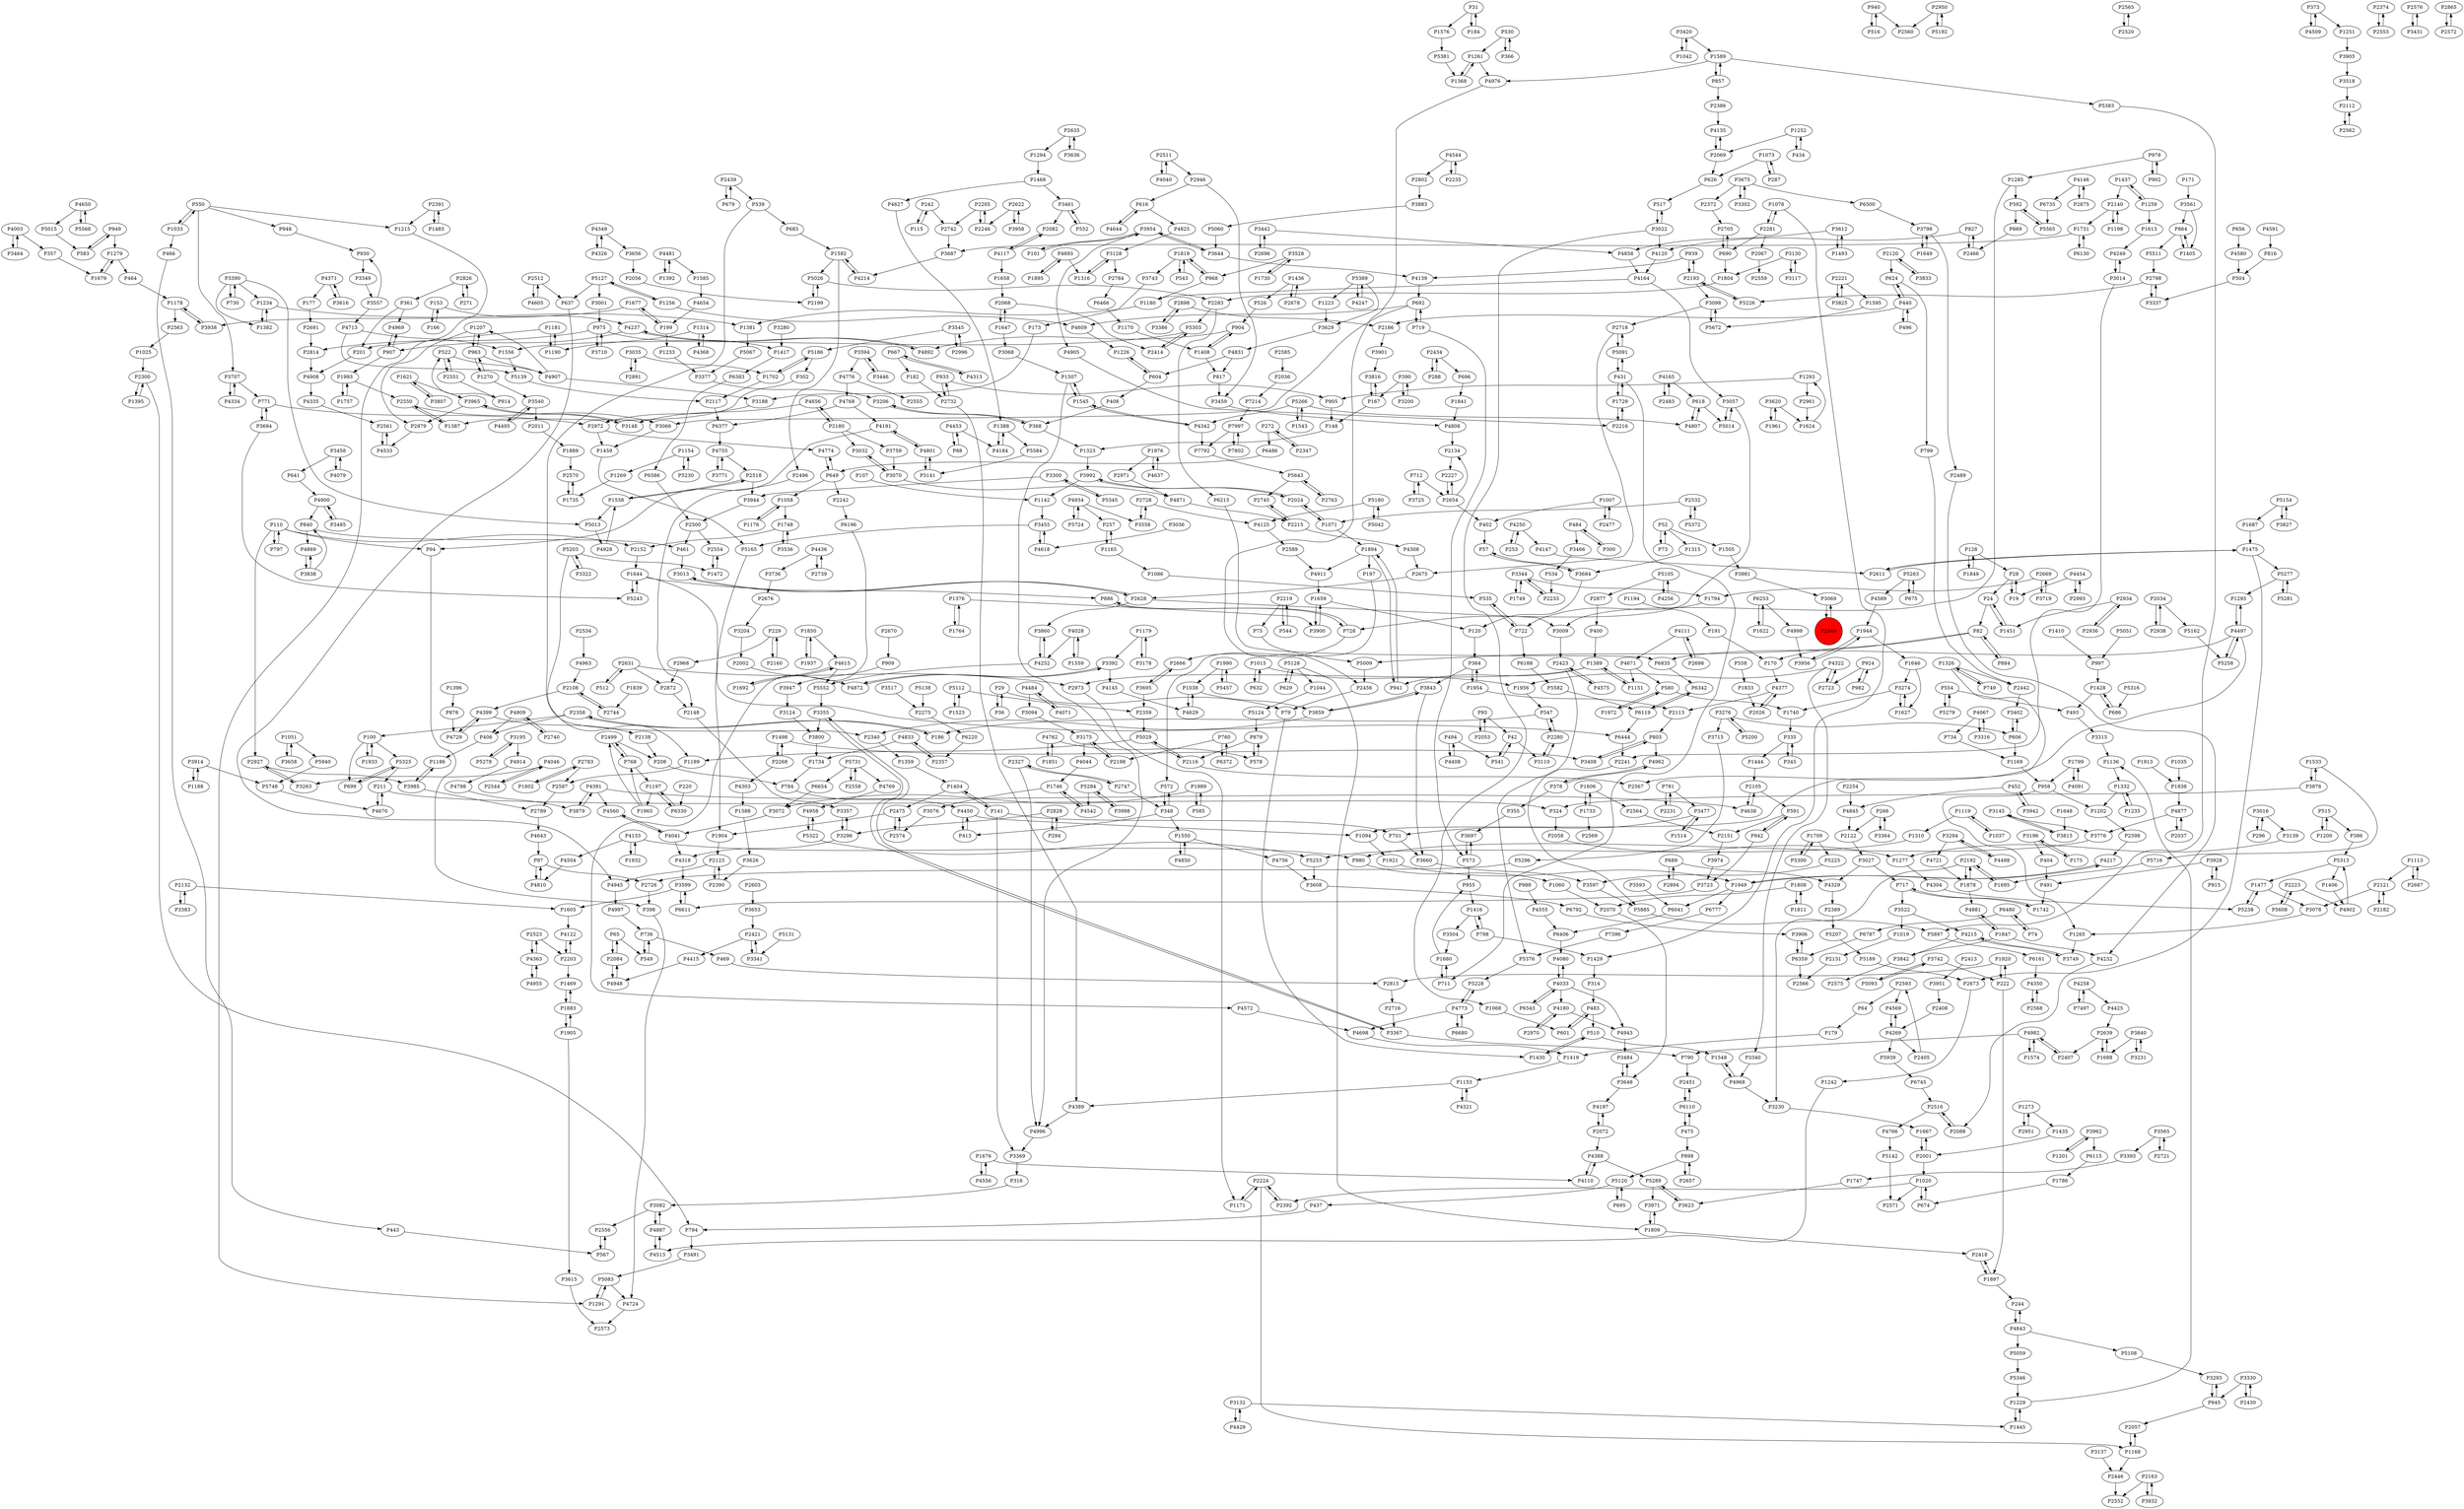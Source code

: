 digraph {
	P1428 -> P493
	P88 -> P4453
	P1498 -> P3408
	P2442 -> P3402
	P968 -> P1180
	P4389 -> P4996
	P2072 -> P4197
	P2358 -> P100
	P1687 -> P1475
	P4962 -> P378
	P1709 -> P5300
	P1007 -> P2477
	P2358 -> P406
	P3196 -> P404
	P3992 -> P2024
	P2961 -> P1624
	P2180 -> P4656
	P504 -> P3337
	P5568 -> P4650
	P1223 -> P3629
	P1007 -> P402
	P5083 -> P4724
	P1376 -> P1764
	P2523 -> P2203
	P4033 -> P4180
	P4197 -> P2072
	P2002 -> P4872
	P3082 -> P4887
	P1252 -> P434
	P768 -> P1197
	P1436 -> P526
	P4877 -> P2037
	P2587 -> P2789
	P2001 -> P1667
	P3974 -> P3723
	P2728 -> P4125
	P1019 -> P2131
	P4871 -> P2215
	P3141 -> P4801
	P4544 -> P2802
	P2058 -> P1277
	P3302 -> P3675
	P2057 -> P1168
	P534 -> P2233
	P1894 -> P197
	P6115 -> P1786
	P335 -> P1444
	P4249 -> P3014
	P5897 -> P6161
	P1993 -> P1757
	P2669 -> P1794
	P3464 -> P4003
	P1731 -> P6130
	P2280 -> P3110
	P2993 -> P4454
	P1404 -> P141
	P940 -> P2560
	P4117 -> P1658
	P1897 -> P2418
	P898 -> P2657
	P1477 -> P3078
	P827 -> P2466
	P2423 -> P5376
	P3504 -> P1680
	P2281 -> P2067
	P1416 -> P3504
	P97 -> P4810
	P4755 -> P3771
	P1498 -> P2268
	P728 -> P2666
	P618 -> P4807
	P1878 -> P2192
	P3274 -> P1627
	P4349 -> P4326
	P2744 -> P2108
	P398 -> P4724
	P5192 -> P2950
	P1153 -> P4389
	P3078 -> P1265
	P4650 -> P5568
	P3540 -> P2011
	P1273 -> P1435
	P4997 -> P736
	P2631 -> P2973
	P3843 -> P3859
	P6215 -> P6835
	P4637 -> P1976
	P4237 -> P907
	P3942 -> P452
	P554 -> P5279
	P1622 -> P6253
	P1734 -> P784
	P2698 -> P4111
	P1256 -> P4609
	P5716 -> P1695
	P526 -> P904
	P4798 -> P3879
	P794 -> P3491
	P3014 -> P4249
	P390 -> P167
	P2934 -> P1451
	P857 -> P2386
	P592 -> P669
	P2224 -> P1171
	P1058 -> P1748
	P2565 -> P2520
	P2946 -> P3459
	P2268 -> P1498
	P2340 -> P1359
	P2280 -> P547
	P3442 -> P4858
	P1259 -> P1437
	P2231 -> P781
	P294 -> P2828
	P3742 -> P5093
	P949 -> P583
	P4147 -> P2611
	P949 -> P1279
	P583 -> P949
	P1316 -> P3128
	P3455 -> P5165
	P4363 -> P2523
	P604 -> P1226
	P2520 -> P2565
	P3390 -> P5013
	P722 -> P6188
	P1659 -> P3900
	P1748 -> P2152
	P3938 -> P1178
	P4773 -> P5228
	P573 -> P3697
	P541 -> P42
	P3022 -> P1068
	P2551 -> P522
	P1234 -> P1382
	P302 -> P1387
	P930 -> P3349
	P1265 -> P3749
	P1475 -> P2611
	P3124 -> P3800
	P2123 -> P2390
	P469 -> P2815
	P5189 -> P2673
	P3393 -> P1747
	P431 -> P5091
	P6611 -> P3599
	P1382 -> P1234
	P2408 -> P4269
	P5059 -> P5346
	P924 -> P982
	P5552 -> P3355
	P2639 -> P1688
	P484 -> P300
	P1405 -> P864
	P522 -> P4907
	P771 -> P2972
	P580 -> P1972
	P4887 -> P3082
	P1406 -> P4902
	P288 -> P2434
	P712 -> P3725
	P390 -> P3200
	P1576 -> P5381
	P7214 -> P7997
	P4388 -> P4110
	P1168 -> P2057
	P1252 -> P2069
	P4755 -> P2518
	P2783 -> P2587
	P2203 -> P1469
	P1310 -> P5253
	P2113 -> P803
	P669 -> P2466
	P6835 -> P6342
	P5105 -> P4256
	P5015 -> P583
	P2611 -> P1475
	P4335 -> P2561
	P1178 -> P2563
	P82 -> P170
	P624 -> P440
	P2500 -> P2554
	P924 -> P2723
	P2747 -> P348
	P958 -> P1202
	P4572 -> P4698
	P5154 -> P3827
	P2105 -> P591
	P4809 -> P406
	P550 -> P1215
	P366 -> P530
	P1533 -> P5716
	P2875 -> P4146
	P1523 -> P5112
	P153 -> P166
	P1154 -> P1269
	P2451 -> P6110
	P3710 -> P975
	P1261 -> P1368
	P4945 -> P4997
	P1895 -> P4693
	P1905 -> P3615
	P177 -> P2691
	P3035 -> P2891
	P1602 -> P2783
	P3098 -> P2718
	P695 -> P5120
	P3648 -> P4197
	P4892 -> P4237
	P335 -> P345
	P7997 -> P7792
	P266 -> P3364
	P1073 -> P287
	P3833 -> P2120
	P1667 -> P2001
	P3594 -> P4776
	P616 -> P4825
	P79 -> P1430
	P5731 -> P2558
	P2215 -> P4308
	P1550 -> P4850
	P5263 -> P4589
	P840 -> P4869
	P1154 -> P5230
	P6188 -> P5582
	P1468 -> P4627
	P4774 -> P649
	P3771 -> P4755
	P2121 -> P3078
	P1020 -> P2571
	P2034 -> P2938
	P2718 -> P2675
	P2216 -> P1729
	P197 -> P572
	P1990 -> P1038
	P573 -> P955
	P1388 -> P4184
	P690 -> P1804
	P2972 -> P1459
	P4122 -> P2203
	P4146 -> P2875
	P1649 -> P3798
	P1949 -> P6041
	P7997 -> P7802
	P4982 -> P2407
	P2551 -> P914
	P6383 -> P6586
	P3965 -> P3148
	P4391 -> P3879
	P3022 -> P517
	P2523 -> P4363
	P1949 -> P6777
	P2439 -> P679
	P1170 -> P1408
	P2927 -> P3985
	P3653 -> P2421
	P3137 -> P2446
	P1709 -> P5225
	P4877 -> P3776
	P3725 -> P712
	P1595 -> P5672
	P2108 -> P4399
	P2558 -> P5731
	P6330 -> P1197
	P1176 -> P1058
	P28 -> P19
	P402 -> P57
	P3420 -> P1589
	P1545 -> P4342
	P1226 -> P604
	P314 -> P483
	P683 -> P1592
	P1408 -> P904
	P1368 -> P1261
	P1416 -> P798
	P4091 -> P1799
	P6480 -> P74
	P790 -> P2451
	P5313 -> P1406
	P3485 -> P4900
	P768 -> P2499
	P1883 -> P1905
	P4165 -> P2483
	P3027 -> P717
	P3082 -> P2556
	P494 -> P4408
	P7396 -> P5376
	P5266 -> P4807
	P3743 -> P173
	P2205 -> P2742
	P5289 -> P3971
	P3838 -> P4869
	P4326 -> P4349
	P5200 -> P3276
	P5582 -> P6119
	P878 -> P4729
	P692 -> P719
	P686 -> P1428
	P1624 -> P1293
	P948 -> P930
	P591 -> P942
	P4003 -> P357
	P167 -> P3816
	P3322 -> P5203
	P3827 -> P5154
	P2241 -> P5885
	P1538 -> P5013
	P1169 -> P958
	P4322 -> P1956
	P220 -> P6330
	P5565 -> P592
	P1878 -> P4881
	P1408 -> P817
	P5165 -> P1904
	P3139 -> P1277
	P1285 -> P3009
	P2550 -> P3066
	P2716 -> P3367
	P3330 -> P945
	P1592 -> P5026
	P491 -> P1742
	P24 -> P1451
	P1799 -> P4091
	P5093 -> P3742
	P3561 -> P864
	P2414 -> P5303
	P4721 -> P1878
	P110 -> P797
	P1976 -> P4637
	P1648 -> P3815
	P3057 -> P728
	P1808 -> P2070
	P1215 -> P1291
	P3900 -> P1659
	P6480 -> P6787
	P2439 -> P539
	P547 -> P186
	P73 -> P52
	P5091 -> P431
	P3392 -> P4145
	P3128 -> P2784
	P408 -> P368
	P2391 -> P1215
	P940 -> P516
	P2407 -> P4982
	P550 -> P3707
	P3196 -> P175
	P272 -> P2347
	P3623 -> P5289
	P3280 -> P1417
	P1179 -> P3178
	P1273 -> P2951
	P1606 -> P1733
	P31 -> P184
	P3009 -> P2423
	P3296 -> P3357
	P2037 -> P4877
	P182 -> P2732
	P2180 -> P3759
	P3446 -> P3594
	P1417 -> P6383
	P1035 -> P1838
	P558 -> P1833
	P42 -> P541
	P6377 -> P4755
	P3148 -> P3965
	P4497 -> P5258
	P3565 -> P3393
	P2140 -> P1731
	P624 -> P799
	P1507 -> P1545
	P4670 -> P211
	P2675 -> P2628
	P3364 -> P266
	P6792 -> P3906
	P5180 -> P4125
	P2740 -> P4809
	P1730 -> P3528
	P1396 -> P878
	P2872 -> P2148
	P2357 -> P4833
	P4969 -> P907
	P4215 -> P3842
	P958 -> P1265
	P6196 -> P4572
	P2971 -> P4871
	P2728 -> P3558
	P1256 -> P5127
	P3905 -> P3518
	P368 -> P1323
	P5303 -> P1556
	P2802 -> P3883
	P2696 -> P3442
	P6253 -> P1622
	P6680 -> P4773
	P1242 -> P4513
	P2300 -> P1395
	P1702 -> P5186
	P355 -> P3697
	P1731 -> P3687
	P2374 -> P2553
	P4436 -> P3736
	P1819 -> P3743
	P1733 -> P2569
	P2223 -> P5608
	P939 -> P2193
	P242 -> P2742
	P404 -> P491
	P3117 -> P3130
	P5042 -> P5180
	P4776 -> P4768
	P1747 -> P3623
	P616 -> P4644
	P3491 -> P5083
	P2603 -> P3653
	P2192 -> P3230
	P2654 -> P2134
	P3954 -> P101
	P2973 -> P1171
	P5284 -> P4542
	P6372 -> P760
	P4825 -> P3128
	P4391 -> P4638
	P1605 -> P4122
	P1954 -> P364
	P3798 -> P1649
	P2011 -> P1889
	P1259 -> P1613
	P2676 -> P3204
	P201 -> P4908
	P530 -> P366
	P4304 -> P5238
	P2512 -> P4605
	P4481 -> P1392
	P4046 -> P3263
	P2489 -> P4232
	P988 -> P4555
	P3461 -> P552
	P6777 -> P7396
	P4968 -> P3230
	P1746 -> P4542
	P799 -> P2442
	P1179 -> P3392
	P184 -> P31
	P300 -> P484
	P2894 -> P689
	P128 -> P28
	P3367 -> P790
	P4533 -> P2561
	P1389 -> P1151
	P1086 -> P535
	P3616 -> P4371
	P4041 -> P4560
	P1692 -> P4615
	P626 -> P517
	P2705 -> P690
	P1894 -> P941
	P4833 -> P1734
	P1961 -> P3620
	P42 -> P3110
	P1235 -> P1332
	P3016 -> P3139
	P2666 -> P3695
	P2950 -> P5192
	P4125 -> P2589
	P4776 -> P2555
	P348 -> P1550
	P1437 -> P2140
	P554 -> P493
	P1404 -> P2475
	P2182 -> P2121
	P2423 -> P4575
	P3951 -> P2408
	P719 -> P573
	P1044 -> P5124
	P4556 -> P1676
	P2516 -> P4766
	P4120 -> P4164
	P5112 -> P2359
	P3545 -> P2996
	P1658 -> P2068
	P1606 -> P2564
	P1295 -> P4497
	P65 -> P549
	P2163 -> P2552
	P4773 -> P6680
	P4033 -> P4943
	P2549 -> P3069
	P378 -> P4962
	P461 -> P3013
	P364 -> P3843
	P3992 -> P1142
	P52 -> P1505
	P5243 -> P1644
	P3094 -> P3175
	P208 -> P784
	P2563 -> P1025
	P1956 -> P547
	P728 -> P886
	P4509 -> P373
	P5207 -> P5189
	P4484 -> P4071
	P2628 -> P3860
	P4693 -> P1316
	P2635 -> P3636
	P2224 -> P2392
	P4544 -> P2235
	P75 -> P5009
	P5051 -> P997
	P6787 -> P6359
	P2631 -> P512
	P52 -> P73
	P3110 -> P2280
	P3684 -> P120
	P1786 -> P674
	P2798 -> P3337
	P5083 -> P1291
	P6444 -> P2241
	P2828 -> P294
	P1468 -> P3461
	P1261 -> P4976
	P413 -> P4450
	P5203 -> P1189
	P3341 -> P2421
	P5511 -> P2798
	P1559 -> P4028
	P4342 -> P7792
	P736 -> P549
	P3175 -> P4044
	P443 -> P567
	P452 -> P3942
	P734 -> P1169
	P4713 -> P1556
	P3594 -> P3446
	P244 -> P4843
	P2593 -> P64
	P4934 -> P3558
	P2739 -> P4436
	P1435 -> P2001
	P2574 -> P2475
	P4810 -> P97
	P5091 -> P2718
	P515 -> P1200
	P5228 -> P4773
	P4269 -> P5939
	P907 -> P4969
	P904 -> P4892
	P1171 -> P2224
	P2898 -> P3386
	P2140 -> P1198
	P2622 -> P3958
	P4591 -> P816
	P3274 -> P1740
	P5281 -> P5277
	P1430 -> P510
	P4033 -> P4080
	P2576 -> P3431
	P5731 -> P4769
	P1165 -> P1086
	P2193 -> P3098
	P5105 -> P2877
	P171 -> P3561
	P1037 -> P1119
	P1472 -> P2554
	P4858 -> P4164
	P186 -> P2358
	P3707 -> P4334
	P1285 -> P592
	P2593 -> P4569
	P5277 -> P5281
	P2072 -> P4388
	P550 -> P948
	P5724 -> P4934
	P4609 -> P1226
	P2483 -> P4165
	P2389 -> P5207
	P4495 -> P3540
	P1445 -> P1229
	P2635 -> P1294
	P2589 -> P4911
	P4958 -> P5322
	P4643 -> P97
	P1197 -> P1965
	P4067 -> P3316
	P942 -> P591
	P4258 -> P4425
	P550 -> P1033
	P1894 -> P4911
	P5225 -> P3597
	P4955 -> P4363
	P4881 -> P1847
	P1677 -> P199
	P1202 -> P2598
	P1679 -> P1279
	P1020 -> P2392
	P4040 -> P2511
	P3032 -> P3070
	P3367 -> P3355
	P543 -> P1819
	P6654 -> P3072
	P1920 -> P2815
	P4497 -> P2567
	P94 -> P398
	P1291 -> P5083
	P1180 -> P1381
	P97 -> P2726
	P5108 -> P3293
	P3694 -> P5243
	P2421 -> P3341
	P93 -> P42
	P3263 -> P2927
	P5029 -> P1189
	P400 -> P1389
	P1294 -> P1468
	P1437 -> P1259
	P2691 -> P2814
	P100 -> P1933
	P5230 -> P1154
	P717 -> P3522
	P3615 -> P2573
	P4453 -> P4184
	P5112 -> P1523
	P2268 -> P4303
	P4041 -> P4318
	P2386 -> P4135
	P1469 -> P1883
	P5939 -> P6745
	P2500 -> P461
	P817 -> P3459
	P100 -> P5325
	P3914 -> P5748
	P2372 -> P2705
	P1989 -> P3072
	P5026 -> P2199
	P1326 -> P749
	P4247 -> P5389
	P2105 -> P4638
	P4928 -> P1538
	P2024 -> P3992
	P6253 -> P4998
	P3276 -> P3715
	P3195 -> P4914
	P3066 -> P1459
	P2193 -> P939
	P1543 -> P5266
	P3128 -> P1316
	P522 -> P2551
	P1451 -> P24
	P6466 -> P1170
	P4111 -> P2698
	P2562 -> P2112
	P5026 -> P2283
	P3458 -> P4079
	P4943 -> P3484
	P2544 -> P4046
	P1293 -> P905
	P2198 -> P3175
	P2192 -> P1695
	P4756 -> P3608
	P1475 -> P2673
	P153 -> P4237
	P1483 -> P2391
	P978 -> P902
	P1181 -> P1190
	P3377 -> P3206
	P272 -> P6486
	P2405 -> P2593
	P2466 -> P827
	P2024 -> P1071
	P1033 -> P550
	P3956 -> P1944
	P2163 -> P3932
	P3962 -> P6115
	P2082 -> P4117
	P2970 -> P4180
	P1201 -> P3962
	P4028 -> P4252
	P864 -> P1405
	P939 -> P4139
	P1592 -> P2496
	P141 -> P701
	P494 -> P541
	P1592 -> P4214
	P3825 -> P2221
	P3057 -> P5014
	P5120 -> P695
	P6586 -> P2500
	P898 -> P5120
	P3431 -> P2576
	P3098 -> P5672
	P287 -> P1073
	P3859 -> P3843
	P2390 -> P2123
	P3518 -> P2112
	P2561 -> P4533
	P1585 -> P4654
	P222 -> P1897
	P3901 -> P3816
	P4808 -> P2134
	P1811 -> P1808
	P4907 -> P3188
	P3675 -> P2372
	P1507 -> P4996
	P2670 -> P909
	P2723 -> P4322
	P4497 -> P6835
	P5389 -> P3629
	P2242 -> P6196
	P5014 -> P3057
	P4269 -> P2405
	P5139 -> P2117
	P4329 -> P2389
	P749 -> P1326
	P6130 -> P1731
	P2678 -> P1436
	P592 -> P5565
	P3132 -> P1445
	P1151 -> P1389
	P3296 -> P4318
	P3876 -> P324
	P1538 -> P2518
	P4111 -> P4671
	P699 -> P5325
	P2068 -> P1647
	P803 -> P3408
	P4569 -> P4269
	P2783 -> P1602
	P1794 -> P722
	P120 -> P364
	P2223 -> P4902
	P516 -> P940
	P4982 -> P790
	P606 -> P1169
	P378 -> P355
	P2518 -> P3944
	P1944 -> P3956
	P6041 -> P6406
	P4843 -> P5108
	P4003 -> P3464
	P904 -> P1408
	P115 -> P242
	P2518 -> P1538
	P3315 -> P1136
	P3695 -> P2666
	P2224 -> P1168
	P166 -> P153
	P2639 -> P2407
	P606 -> P3402
	P4968 -> P1548
	P679 -> P2439
	P3178 -> P1179
	P674 -> P1020
	P3985 -> P1186
	P2550 -> P1387
	P5300 -> P1709
	P2979 -> P4533
	P3599 -> P6611
	P2186 -> P3901
	P1972 -> P580
	P717 -> P1742
	P4146 -> P6735
	P4887 -> P4513
	P1989 -> P585
	P1189 -> P2587
	P29 -> P36
	P5124 -> P879
	P5940 -> P5748
	P4914 -> P4798
	P1190 -> P1181
	P4067 -> P734
	P1921 -> P1949
	P2553 -> P2374
	P3188 -> P2972
	P1315 -> P3684
	P2219 -> P544
	P667 -> P182
	P5142 -> P2571
	P760 -> P2198
	P6110 -> P475
	P2108 -> P2744
	P1165 -> P257
	P4044 -> P1746
	P4575 -> P2423
	P3195 -> P5278
	P4481 -> P1585
	P2300 -> P794
	P4408 -> P494
	P1646 -> P3274
	P2001 -> P1020
	P357 -> P1679
	P3620 -> P1624
	P2088 -> P2516
	P3838 -> P840
	P618 -> P5014
	P840 -> P461
	P515 -> P386
	P1574 -> P4982
	P324 -> P2058
	P1804 -> P2283
	P1234 -> P1381
	P1746 -> P3076
	P2534 -> P4963
	P6110 -> P2451
	P2084 -> P65
	P4729 -> P4399
	P1033 -> P466
	P52 -> P1315
	P5154 -> P1687
	P5289 -> P3623
	P364 -> P1954
	P2446 -> P2552
	P2254 -> P4845
	P2763 -> P5643
	P253 -> P4250
	P4232 -> P2088
	P1388 -> P5584
	P3883 -> P5060
	P2056 -> P2199
	P5128 -> P1044
	P1749 -> P3344
	P4809 -> P2740
	P3369 -> P316
	P1589 -> P5383
	P4801 -> P3141
	P2227 -> P2654
	P440 -> P2186
	P3383 -> P2132
	P1937 -> P1850
	P199 -> P1677
	P6745 -> P2516
	P1251 -> P3905
	P2221 -> P1595
	P567 -> P2556
	P3022 -> P4120
	P1965 -> P768
	P4656 -> P3148
	P5060 -> P3644
	P3981 -> P3069
	P1153 -> P4321
	P483 -> P601
	P3517 -> P2275
	P4117 -> P2082
	P2123 -> P4945
	P4504 -> P4810
	P4845 -> P2122
	P2120 -> P624
	P4256 -> P5105
	P1020 -> P674
	P74 -> P6480
	P914 -> P522
	P547 -> P2280
	P3130 -> P1804
	P179 -> P1419
	P3842 -> P2575
	P2570 -> P1735
	P864 -> P5511
	P4214 -> P1592
	P1071 -> P1894
	P4650 -> P5015
	P689 -> P2894
	P915 -> P3928
	P2026 -> P4377
	P907 -> P1993
	P2327 -> P2747
	P701 -> P3660
	P7497 -> P4258
	P2116 -> P2567
	P784 -> P4450
	P1904 -> P2123
	P496 -> P440
	P649 -> P2242
	P909 -> P3947
	P816 -> P504
	P257 -> P1165
	P3013 -> P2628
	P4644 -> P616
	P101 -> P3954
	P5278 -> P3195
	P4934 -> P257
	P857 -> P1589
	P4850 -> P1550
	P2950 -> P2560
	P4768 -> P6377
	P3357 -> P3296
	P4139 -> P692
	P4145 -> P4629
	P4638 -> P2105
	P82 -> P884
	P1419 -> P1153
	P437 -> P794
	P1740 -> P335
	P5322 -> P4958
	P5372 -> P2532
	P1680 -> P955
	P1849 -> P128
	P141 -> P3369
	P6220 -> P2357
	P4454 -> P2993
	P1644 -> P886
	P4165 -> P618
	P3528 -> P1730
	P2122 -> P3027
	P649 -> P1058
	P4831 -> P817
	P5316 -> P686
	P2568 -> P4350
	P4693 -> P1895
	P1676 -> P4110
	P4963 -> P2108
	P3355 -> P3367
	P3558 -> P2728
	P4371 -> P177
	P798 -> P1416
	P6359 -> P3906
	P902 -> P978
	P3608 -> P6792
	P1932 -> P4133
	P667 -> P4313
	P1025 -> P2300
	P4080 -> P4033
	P6735 -> P5565
	P3719 -> P2669
	P3477 -> P1514
	P3798 -> P2489
	P1178 -> P3938
	P5186 -> P302
	P4313 -> P667
	P406 -> P1186
	P4215 -> P3749
	P4191 -> P94
	P4399 -> P2138
	P3466 -> P534
	P1644 -> P6444
	P4905 -> P2216
	P3536 -> P1748
	P3330 -> P2430
	P440 -> P624
	P1293 -> P2961
	P730 -> P3390
	P1136 -> P1332
	P3658 -> P1051
	P3612 -> P1493
	P1847 -> P3842
	P475 -> P898
	P692 -> P4609
	P5608 -> P2223
	P5389 -> P1223
	P1078 -> P1429
	P4133 -> P980
	P4342 -> P1545
	P4318 -> P3599
	P2233 -> P3344
	P3684 -> P57
	P3200 -> P390
	P1436 -> P2678
	P4872 -> P3392
	P1113 -> P2121
	P2215 -> P2745
	P348 -> P572
	P2826 -> P361
	P3076 -> P2574
	P1207 -> P963
	P879 -> P578
	P475 -> P6110
	P2359 -> P5029
	P578 -> P879
	P2814 -> P4908
	P2877 -> P400
	P3815 -> P3145
	P1954 -> P2113
	P781 -> P3477
	P3944 -> P2500
	P4322 -> P3340
	P5277 -> P1295
	P3928 -> P491
	P760 -> P6372
	P1060 -> P2070
	P3344 -> P1794
	P3145 -> P3776
	P945 -> P3293
	P1742 -> P717
	P1051 -> P5940
	P348 -> P413
	P1229 -> P1445
	P2669 -> P3719
	P1729 -> P2216
	P4258 -> P7497
	P4768 -> P4191
	P4454 -> P19
	P1799 -> P958
	P4164 -> P1180
	P3971 -> P1809
	P3392 -> P4872
	P1993 -> P2550
	P1038 -> P4629
	P2281 -> P1078
	P5131 -> P3341
	P2134 -> P2227
	P1550 -> P4756
	P3522 -> P4215
	P6543 -> P4033
	P29 -> P79
	P1556 -> P5139
	P5238 -> P1477
	P3035 -> P1702
	P3230 -> P1667
	P5279 -> P554
	P4252 -> P3860
	P2203 -> P4122
	P905 -> P148
	P4377 -> P2113
	P2148 -> P3357
	P5138 -> P2275
	P4184 -> P1388
	P933 -> P2732
	P4900 -> P840
	P1613 -> P4249
	P4998 -> P3956
	P296 -> P3016
	P1326 -> P1094
	P1094 -> P1921
	P2726 -> P398
	P530 -> P1261
	P1429 -> P314
	P373 -> P1251
	P3557 -> P4713
	P879 -> P2116
	P2392 -> P2224
	P6406 -> P4080
	P535 -> P722
	P2742 -> P3687
	P4589 -> P1944
	P945 -> P2057
	P1695 -> P2192
	P4629 -> P1038
	P1809 -> P2418
	P2951 -> P1273
	P3294 -> P4721
	P199 -> P1233
	P2496 -> P2148
	P2151 -> P3974
	P2554 -> P1472
	P978 -> P1285
	P4250 -> P4147
	P1197 -> P6330
	P3675 -> P3302
	P3636 -> P2635
	P4071 -> P4484
	P3985 -> P2789
	P2221 -> P3825
	P3459 -> P4808
	P2084 -> P4948
	P963 -> P4907
	P2117 -> P6377
	P3300 -> P5345
	P361 -> P201
	P2180 -> P3032
	P544 -> P2219
	P3742 -> P222
	P4907 -> P1207
	P3715 -> P5296
	P1194 -> P191
	P1589 -> P4976
	P2132 -> P3383
	P3694 -> P771
	P3561 -> P1405
	P3072 -> P4041
	P5253 -> P3608
	P464 -> P1178
	P2138 -> P208
	P19 -> P28
	P4948 -> P2084
	P2972 -> P4774
	P2499 -> P208
	P4513 -> P4887
	P170 -> P4377
	P3660 -> P3597
	P7802 -> P7997
	P3402 -> P606
	P3675 -> P6500
	P1976 -> P2971
	P3276 -> P606
	P690 -> P2705
	P1545 -> P1507
	P1314 -> P4368
	P1505 -> P3981
	P1323 -> P3992
	P1270 -> P963
	P4671 -> P1151
	P373 -> P4509
	P2430 -> P3330
	P5263 -> P675
	P2112 -> P2562
	P1392 -> P4481
	P2732 -> P933
	P2421 -> P4415
	P4560 -> P4041
	P1819 -> P543
	P1588 -> P3626
	P173 -> P3188
	P1071 -> P2024
	P2564 -> P2151
	P386 -> P5313
	P3876 -> P1533
	P3344 -> P2233
	P3629 -> P4831
	P483 -> P510
	P4843 -> P5059
	P4180 -> P2970
	P968 -> P1819
	P2732 -> P4389
	P2934 -> P2936
	P7792 -> P5643
	P4250 -> P253
	P3355 -> P3800
	P3484 -> P3648
	P803 -> P4962
	P345 -> P335
	P2347 -> P272
	P2275 -> P6220
	P3626 -> P2390
	P4450 -> P1094
	P975 -> P2814
	P1990 -> P5457
	P5203 -> P1472
	P1702 -> P2117
	P4363 -> P4955
	P110 -> P94
	P980 -> P1060
	P5643 -> P2763
	P3455 -> P4618
	P4807 -> P618
	P3344 -> P1749
	P2654 -> P402
	P3759 -> P3070
	P637 -> P4945
	P4618 -> P3455
	P316 -> P3082
	P1729 -> P431
	P517 -> P3022
	P1889 -> P2570
	P1389 -> P941
	P2585 -> P2036
	P1038 -> P3859
	P2160 -> P229
	P1389 -> P2973
	P3656 -> P2056
	P211 -> P324
	P4656 -> P2180
	P1078 -> P2281
	P4724 -> P2573
	P1621 -> P3807
	P1277 -> P4304
	P222 -> P1920
	P3316 -> P4067
	P3840 -> P1688
	P93 -> P2053
	P4902 -> P5313
	P3068 -> P1507
	P632 -> P1015
	P2789 -> P4643
	P175 -> P3196
	P1841 -> P4808
	P3860 -> P4252
	P4615 -> P5552
	P440 -> P496
	P4046 -> P2544
	P2036 -> P7214
	P4436 -> P2739
	P3294 -> P4498
	P5325 -> P699
	P5885 -> P5897
	P1850 -> P4615
	P982 -> P924
	P5127 -> P637
	P4654 -> P199
	P31 -> P1576
	P3958 -> P2622
	P4033 -> P6543
	P580 -> P1740
	P975 -> P1417
	P167 -> P148
	P3442 -> P2696
	P6119 -> P6444
	P2828 -> P3296
	P4133 -> P4504
	P5009 -> P2456
	P242 -> P115
	P4399 -> P4729
	P65 -> P2084
	P2747 -> P2327
	P1676 -> P4556
	P2654 -> P2227
	P2631 -> P2872
	P4773 -> P4698
	P5128 -> P1809
	P191 -> P170
	P4349 -> P3656
	P5376 -> P5228
	P3206 -> P368
	P2477 -> P1007
	P1647 -> P3068
	P601 -> P483
	P1119 -> P1037
	P493 -> P3315
	P5643 -> P2745
	P4237 -> P4892
	P3597 -> P5885
	P1475 -> P5277
	P1200 -> P515
	P1410 -> P997
	P2070 -> P3648
	P4371 -> P3616
	P2219 -> P75
	P3069 -> P2549
	P3776 -> P980
	P712 -> P2654
	P229 -> P2968
	P3276 -> P5200
	P689 -> P4329
	P3620 -> P1961
	P827 -> P4120
	P696 -> P1841
	P5748 -> P4670
	P5266 -> P1543
	P3016 -> P296
	P3914 -> P1188
	P4217 -> P1949
	P1493 -> P3612
	P5120 -> P437
	P431 -> P1729
	P1897 -> P244
	P2499 -> P768
	P2532 -> P5372
	P128 -> P1849
	P1188 -> P3914
	P5029 -> P2116
	P5203 -> P3322
	P4801 -> P4191
	P3723 -> P6611
	P2456 -> P79
	P3644 -> P3954
	P1269 -> P1735
	P1808 -> P1811
	P5162 -> P5258
	P3458 -> P641
	P5258 -> P4497
	P2511 -> P4040
	P955 -> P1416
	P736 -> P469
	P798 -> P1429
	P5180 -> P5042
	P2927 -> P3263
	P4269 -> P4569
	P975 -> P3710
	P2968 -> P2872
	P1883 -> P1469
	P3130 -> P3117
	P1042 -> P3420
	P3557 -> P930
	P1757 -> P1993
	P1644 -> P5243
	P5226 -> P2193
	P1764 -> P1376
	P4908 -> P4335
	P4698 -> P1419
	P2556 -> P567
	P2826 -> P271
	P3337 -> P2798
	P4833 -> P2357
	P1332 -> P1235
	P5266 -> P4342
	P5322 -> P5253
	P4079 -> P3458
	P36 -> P29
	P3477 -> P701
	P3593 -> P6041
	P4766 -> P5142
	P3998 -> P5284
	P1905 -> P1883
	P1181 -> P201
	P1514 -> P3477
	P5584 -> P3141
	P2628 -> P3013
	P1051 -> P3658
	P1944 -> P1646
	P884 -> P82
	P4497 -> P1295
	P1381 -> P5067
	P5383 -> P5897
	P3175 -> P2198
	P4498 -> P3294
	P3962 -> P1201
	P1933 -> P100
	P3749 -> P4215
	P3800 -> P1734
	P1477 -> P5238
	P2205 -> P2246
	P5067 -> P3377
	P484 -> P3466
	P3420 -> P1042
	P4831 -> P604
	P722 -> P535
	P549 -> P736
	P4843 -> P244
	P3697 -> P573
	P4191 -> P4801
	P2069 -> P626
	P4164 -> P3057
	P2946 -> P616
	P4377 -> P2026
	P649 -> P4774
	P2622 -> P2246
	P4388 -> P5289
	P1627 -> P3274
	P1332 -> P1202
	P1326 -> P2442
	P1207 -> P2979
	P2898 -> P2186
	P5284 -> P3998
	P2192 -> P1878
	P4453 -> P88
	P271 -> P2826
	P1688 -> P2639
	P4110 -> P4388
	P3014 -> P2241
	P2120 -> P3833
	P1428 -> P686
	P2116 -> P5029
	P3036 -> P4618
	P3807 -> P1621
	P4605 -> P2512
	P1847 -> P4232
	P1733 -> P1606
	P6359 -> P2566
	P2413 -> P3951
	P1659 -> P120
	P3293 -> P945
	P1847 -> P4881
	P229 -> P2160
	P1965 -> P2499
	P2936 -> P2934
	P4391 -> P4560
	P4303 -> P1588
	P2358 -> P186
	P452 -> P4845
	P4321 -> P1153
	P797 -> P110
	P57 -> P3684
	P3947 -> P3124
	P1589 -> P857
	P3599 -> P1605
	P3612 -> P4858
	P771 -> P3694
	P1833 -> P2026
	P2246 -> P2205
	P4135 -> P2069
	P5325 -> P211
	P1459 -> P5165
	P6486 -> P649
	P4350 -> P2568
	P1819 -> P968
	P1920 -> P222
	P4252 -> P5552
	P4869 -> P3838
	P3132 -> P4429
	P719 -> P692
	P3386 -> P2898
	P3840 -> P3231
	P100 -> P699
	P2532 -> P1071
	P552 -> P3461
	P512 -> P2631
	P3816 -> P167
	P997 -> P1428
	P6161 -> P4350
	P5127 -> P3001
	P107 -> P1142
	P2283 -> P5303
	P1735 -> P2570
	P572 -> P348
	P3954 -> P3644
	P1142 -> P3455
	P1270 -> P3540
	P82 -> P5009
	P3001 -> P975
	P3736 -> P2676
	P3408 -> P803
	P3390 -> P730
	P1058 -> P1176
	P1314 -> P1190
	P2283 -> P6215
	P3340 -> P4968
	P2865 -> P2572
	P4934 -> P5724
	P3879 -> P4391
	P963 -> P1207
	P4429 -> P3132
	P4133 -> P1932
	P1851 -> P4762
	P4180 -> P4943
	P2511 -> P2946
	P2199 -> P5026
	P2152 -> P1644
	P5346 -> P1229
	P510 -> P1548
	P2598 -> P4217
	P2391 -> P1483
	P4334 -> P3707
	P1838 -> P4877
	P4976 -> P2456
	P3545 -> P5186
	P1548 -> P4968
	P2434 -> P696
	P2053 -> P93
	P2132 -> P1605
	P4542 -> P1746
	P4415 -> P4948
	P434 -> P1252
	P5013 -> P4928
	P3145 -> P3815
	P5127 -> P1256
	P1068 -> P601
	P2516 -> P2088
	P3687 -> P4214
	P110 -> P2152
	P28 -> P24
	P148 -> P1323
	P4911 -> P1659
	P5389 -> P4247
	P4762 -> P1851
	P4982 -> P1574
	P3565 -> P2721
	P2718 -> P5091
	P3648 -> P3484
	P2996 -> P3545
	P4762 -> P578
	P2938 -> P2034
	P24 -> P82
	P3928 -> P915
	P5296 -> P2726
	P2475 -> P2574
	P629 -> P5128
	P1015 -> P1956
	P3522 -> P1019
	P3954 -> P4905
	P1748 -> P3536
	P1949 -> P4217
	P1677 -> P3938
	P5381 -> P1368
	P4484 -> P3094
	P3528 -> P968
	P3390 -> P1382
	P361 -> P4969
	P2687 -> P1113
	P1198 -> P2140
	P2034 -> P5162
	P4580 -> P504
	P1680 -> P711
	P1621 -> P3965
	P2798 -> P5226
	P5303 -> P2414
	P5186 -> P1702
	P3070 -> P4871
	P4450 -> P413
	P5457 -> P1990
	P3859 -> P2340
	P1387 -> P2550
	P3707 -> P771
	P3204 -> P2002
	P1395 -> P2300
	P6119 -> P6342
	P1186 -> P3985
	P4322 -> P2723
	P656 -> P4580
	P1646 -> P1627
	P510 -> P1430
	P1229 -> P1136
	P942 -> P3723
	P1359 -> P1404
	P1279 -> P464
	P4627 -> P1388
	P692 -> P3066
	P4368 -> P1314
	P1533 -> P3876
	P4900 -> P3485
	P5345 -> P3300
	P1015 -> P632
	P4615 -> P1692
	P2068 -> P2414
	P3906 -> P6359
	P3644 -> P4139
	P539 -> P683
	P1809 -> P3971
	P4996 -> P3369
	P2131 -> P2566
	P431 -> P711
	P1233 -> P3377
	P675 -> P5263
	P266 -> P2122
	P3349 -> P3557
	P963 -> P1270
	P3932 -> P2163
	P110 -> P2927
	P2721 -> P3565
	P2657 -> P898
	P2475 -> P1904
	P3461 -> P2082
	P466 -> P443
	P4425 -> P2639
	P1279 -> P1679
	P2572 -> P2865
	P2418 -> P1897
	P3695 -> P2359
	P4555 -> P6406
	P2193 -> P5226
	P2784 -> P6466
	P4769 -> P4958
	P4671 -> P580
	P3027 -> P4329
	P1168 -> P2446
	P1647 -> P2068
	P64 -> P179
	P3070 -> P3032
	P3231 -> P3840
	P6500 -> P3798
	P2281 -> P690
	P1113 -> P2687
	P2815 -> P2716
	P1839 -> P2744
	P886 -> P728
	P6342 -> P6119
	P3390 -> P1234
	P4028 -> P1559
	P1119 -> P1310
	P3965 -> P2979
	P3540 -> P4495
	P5128 -> P629
	P2434 -> P288
	P781 -> P2231
	P3843 -> P3660
	P2067 -> P2559
	P2235 -> P4544
	P4713 -> P5139
	P211 -> P4670
	P2745 -> P2215
	P2512 -> P637
	P591 -> P2151
	P1850 -> P1937
	P5672 -> P3098
	P2121 -> P2182
	P711 -> P1680
	P604 -> P408
	P2891 -> P3035
	P1444 -> P2105
	P368 -> P3206
	P2069 -> P4135
	P2673 -> P1242
	P5313 -> P1477
	P2327 -> P4996
	P641 -> P4900
	P585 -> P1989
	P1376 -> P3900
	P5731 -> P6654
	P933 -> P905
	P941 -> P1894
	P1073 -> P626
	P539 -> P2340
	P2628 -> P3009
	P4308 -> P2675
	P3300 -> P3944
	P1913 -> P1838
	P141 -> P1404
	P2549 [shape=circle]
	P2549 [style=filled]
	P2549 [fillcolor=red]
}